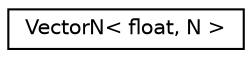 digraph "Graphical Class Hierarchy"
{
 // INTERACTIVE_SVG=YES
  edge [fontname="Helvetica",fontsize="10",labelfontname="Helvetica",labelfontsize="10"];
  node [fontname="Helvetica",fontsize="10",shape=record];
  rankdir="LR";
  Node1 [label="VectorN\< float, N \>",height=0.2,width=0.4,color="black", fillcolor="white", style="filled",URL="$classVectorN.html"];
}
